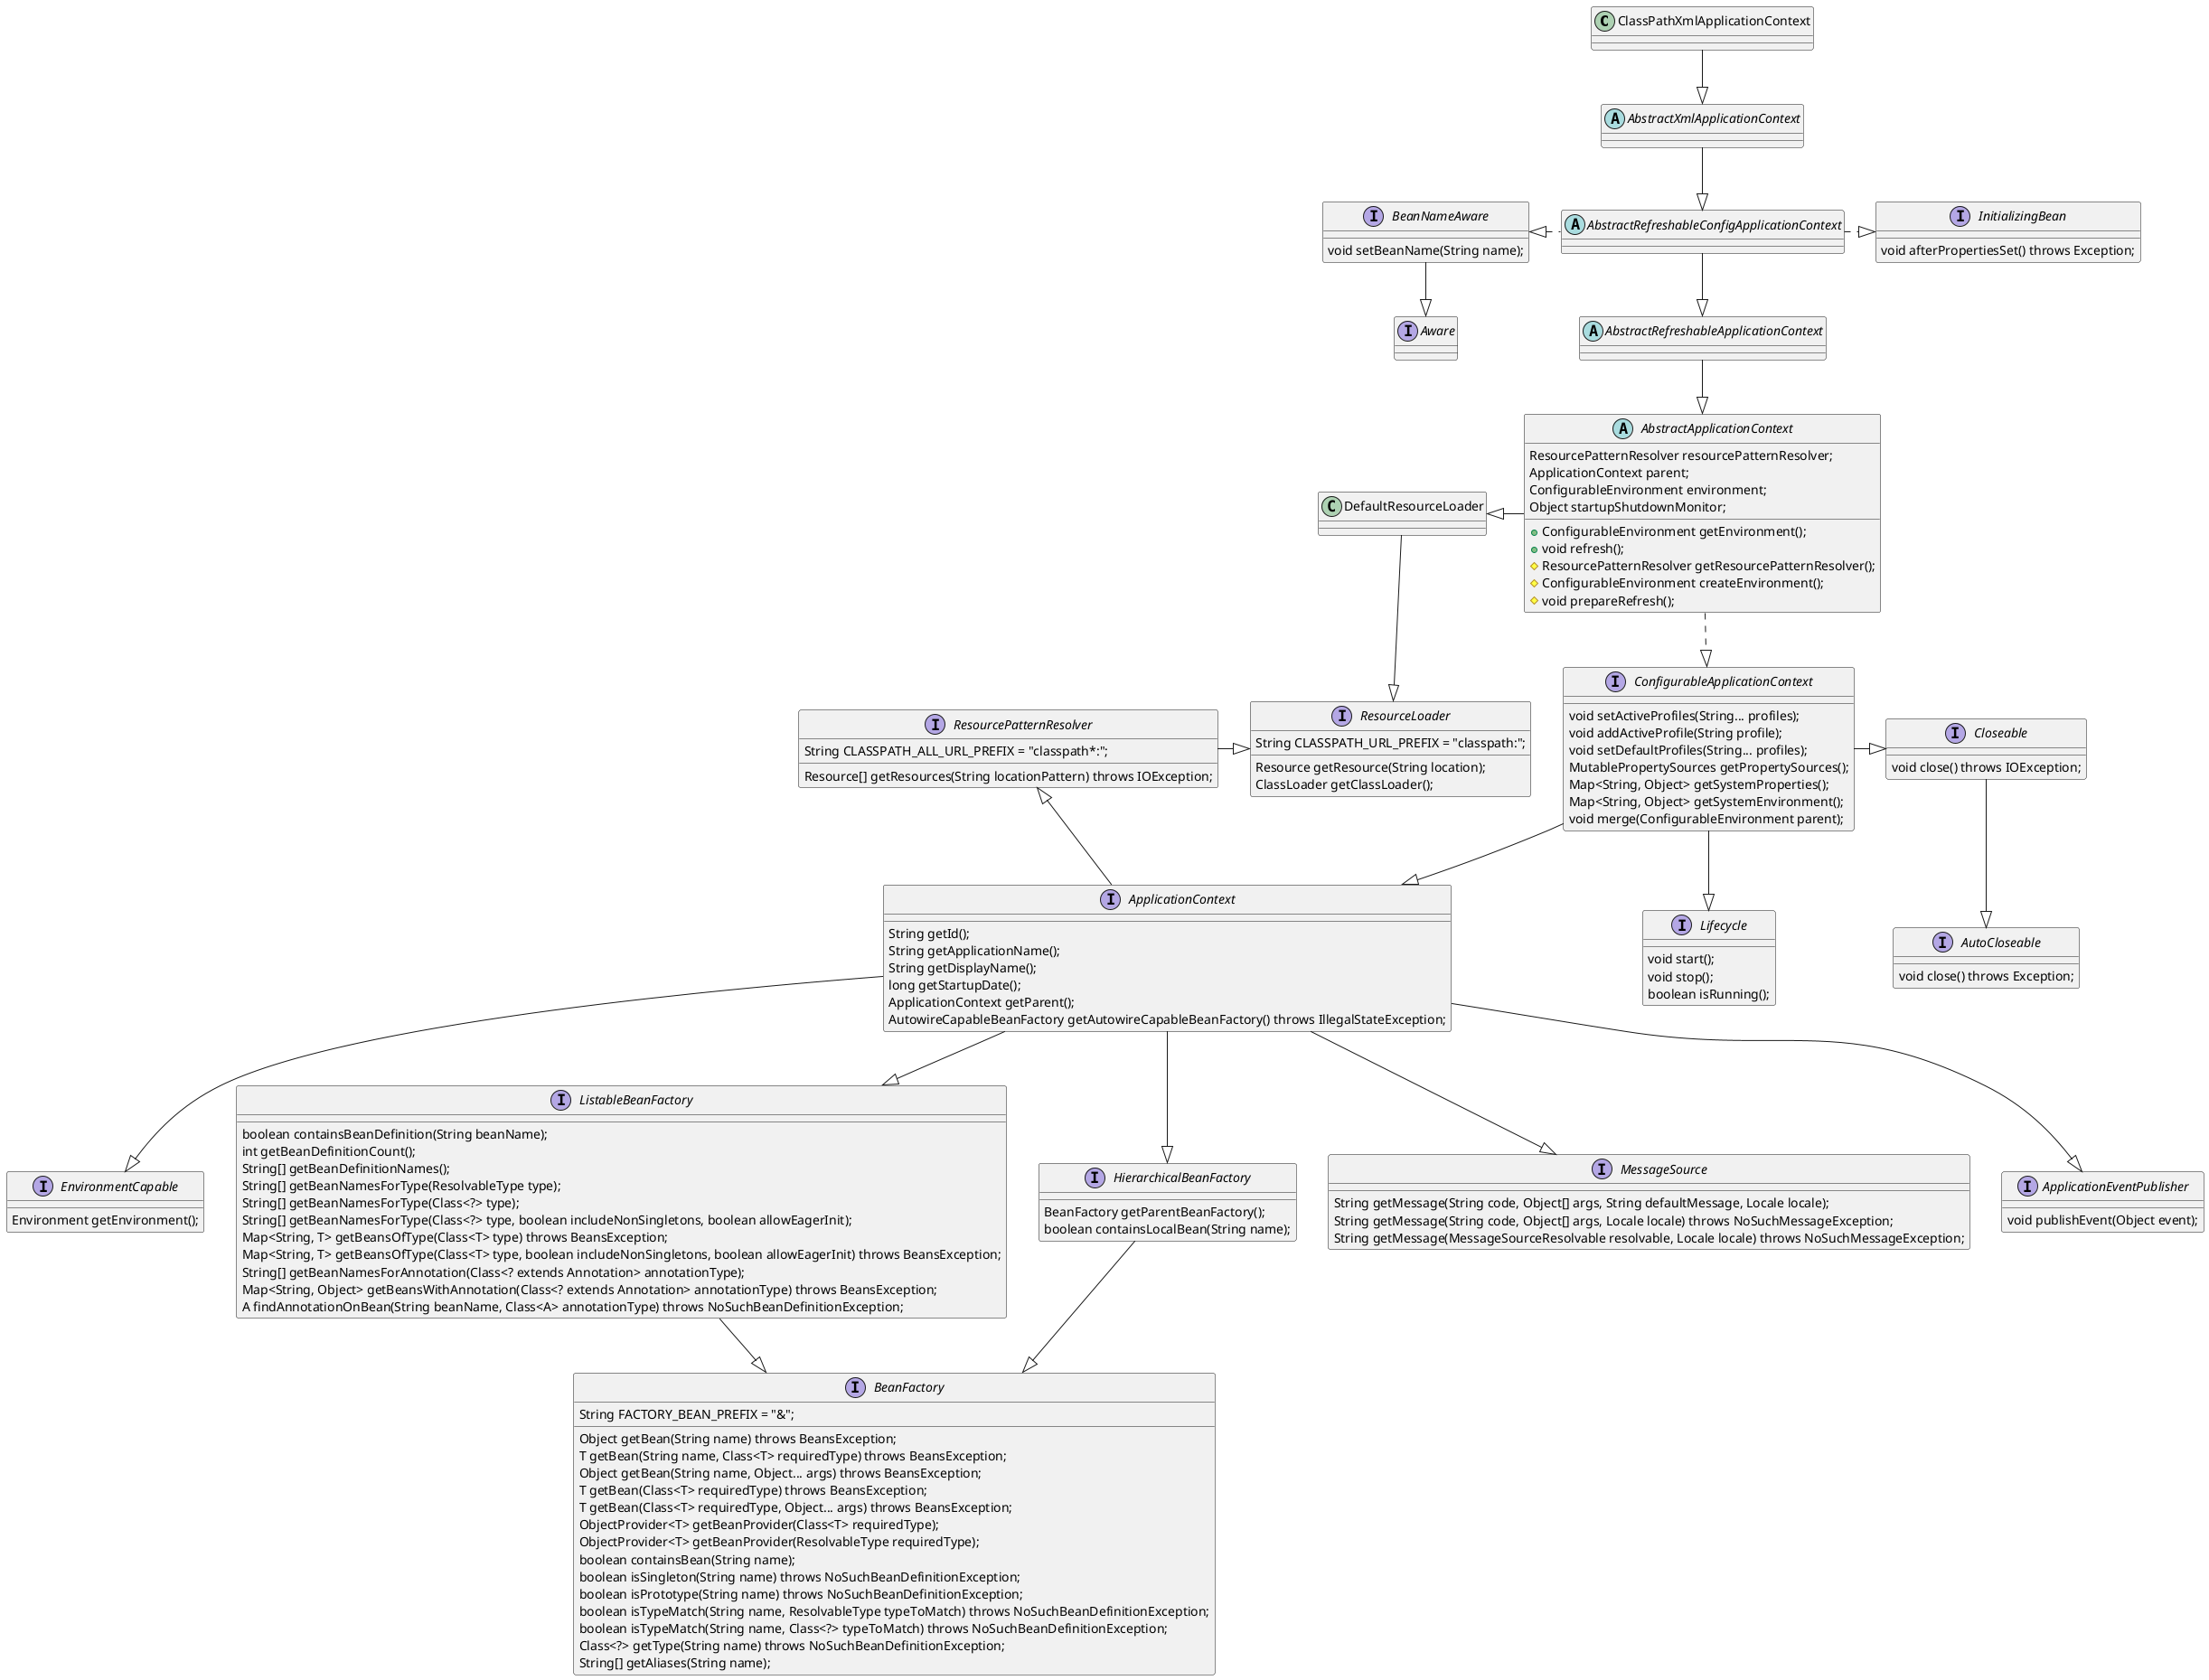 @startuml

class ClassPathXmlApplicationContext {
}

class DefaultResourceLoader {
}


abstract class AbstractXmlApplicationContext {
}

abstract class AbstractRefreshableConfigApplicationContext {
}

abstract class AbstractRefreshableApplicationContext {
}

abstract class AbstractApplicationContext {

    ResourcePatternResolver resourcePatternResolver;
    ApplicationContext parent;
    ConfigurableEnvironment environment;
    Object startupShutdownMonitor;

    + ConfigurableEnvironment getEnvironment();
    + void refresh();
    # ResourcePatternResolver getResourcePatternResolver();
    # ConfigurableEnvironment createEnvironment();
    # void prepareRefresh();
}

interface BeanNameAware {
    void setBeanName(String name);
}

interface Aware {
}

interface InitializingBean {
    void afterPropertiesSet() throws Exception;
}

interface ConfigurableApplicationContext{
    void setActiveProfiles(String... profiles);
    void addActiveProfile(String profile);
    void setDefaultProfiles(String... profiles);
    MutablePropertySources getPropertySources();
    Map<String, Object> getSystemProperties();
    Map<String, Object> getSystemEnvironment();
    void merge(ConfigurableEnvironment parent);
}

interface Lifecycle {

    void start();
    void stop();
    boolean isRunning();
}

interface Closeable {
    void close() throws IOException;
}

interface AutoCloseable {
    void close() throws Exception;
}

interface ApplicationContext {
    String getId();
    String getApplicationName();
    String getDisplayName();
    long getStartupDate();
    ApplicationContext getParent();
    AutowireCapableBeanFactory getAutowireCapableBeanFactory() throws IllegalStateException;
}

interface EnvironmentCapable {
    Environment getEnvironment();
}

interface ListableBeanFactory {
    boolean containsBeanDefinition(String beanName);
    int getBeanDefinitionCount();
    String[] getBeanDefinitionNames();
    String[] getBeanNamesForType(ResolvableType type);
    String[] getBeanNamesForType(Class<?> type);
    String[] getBeanNamesForType(Class<?> type, boolean includeNonSingletons, boolean allowEagerInit);
    Map<String, T> getBeansOfType(Class<T> type) throws BeansException;
    Map<String, T> getBeansOfType(Class<T> type, boolean includeNonSingletons, boolean allowEagerInit) throws BeansException;
    String[] getBeanNamesForAnnotation(Class<? extends Annotation> annotationType);
    Map<String, Object> getBeansWithAnnotation(Class<? extends Annotation> annotationType) throws BeansException;
    A findAnnotationOnBean(String beanName, Class<A> annotationType) throws NoSuchBeanDefinitionException;
}

interface HierarchicalBeanFactory {
    BeanFactory getParentBeanFactory();
    boolean containsLocalBean(String name);
}

interface BeanFactory {
    String FACTORY_BEAN_PREFIX = "&";

    Object getBean(String name) throws BeansException;
    T getBean(String name, Class<T> requiredType) throws BeansException;
    Object getBean(String name, Object... args) throws BeansException;
    T getBean(Class<T> requiredType) throws BeansException;
    T getBean(Class<T> requiredType, Object... args) throws BeansException;
    ObjectProvider<T> getBeanProvider(Class<T> requiredType);
    ObjectProvider<T> getBeanProvider(ResolvableType requiredType);
    boolean containsBean(String name);
    boolean isSingleton(String name) throws NoSuchBeanDefinitionException;
    boolean isPrototype(String name) throws NoSuchBeanDefinitionException;
    boolean isTypeMatch(String name, ResolvableType typeToMatch) throws NoSuchBeanDefinitionException;
    boolean isTypeMatch(String name, Class<?> typeToMatch) throws NoSuchBeanDefinitionException;
    Class<?> getType(String name) throws NoSuchBeanDefinitionException;
    String[] getAliases(String name);
}

interface MessageSource {
    String getMessage(String code, Object[] args, String defaultMessage, Locale locale);
    String getMessage(String code, Object[] args, Locale locale) throws NoSuchMessageException;
    String getMessage(MessageSourceResolvable resolvable, Locale locale) throws NoSuchMessageException;
}

interface ApplicationEventPublisher {
    void publishEvent(Object event);
}

interface ResourcePatternResolver {
    String CLASSPATH_ALL_URL_PREFIX = "classpath*:";

    Resource[] getResources(String locationPattern) throws IOException;
}

interface ResourceLoader {
    String CLASSPATH_URL_PREFIX = "classpath:";

    Resource getResource(String location);
    ClassLoader getClassLoader();
}



ClassPathXmlApplicationContext -down-|> AbstractXmlApplicationContext
AbstractXmlApplicationContext -down-|> AbstractRefreshableConfigApplicationContext
AbstractRefreshableConfigApplicationContext -down-|> AbstractRefreshableApplicationContext
AbstractRefreshableConfigApplicationContext -left..|> BeanNameAware
AbstractRefreshableConfigApplicationContext -right..|> InitializingBean
BeanNameAware -down-|> Aware
AbstractRefreshableApplicationContext -down-|> AbstractApplicationContext
AbstractApplicationContext -left-|> DefaultResourceLoader
DefaultResourceLoader -down-|> ResourceLoader

AbstractApplicationContext ..|> ConfigurableApplicationContext
ConfigurableApplicationContext -down-|> ApplicationContext
ConfigurableApplicationContext -down-|> Lifecycle
ConfigurableApplicationContext -right-|> Closeable
Closeable -down-|> AutoCloseable
ApplicationContext -down-|> EnvironmentCapable
ApplicationContext -down-|> MessageSource
ApplicationContext -down-|> ApplicationEventPublisher
ApplicationContext -up|> ResourcePatternResolver
ApplicationContext -down-|> HierarchicalBeanFactory
ApplicationContext -down-|> ListableBeanFactory
HierarchicalBeanFactory -down-|> BeanFactory
ListableBeanFactory -down-|> BeanFactory
ResourcePatternResolver -|> ResourceLoader

@enduml